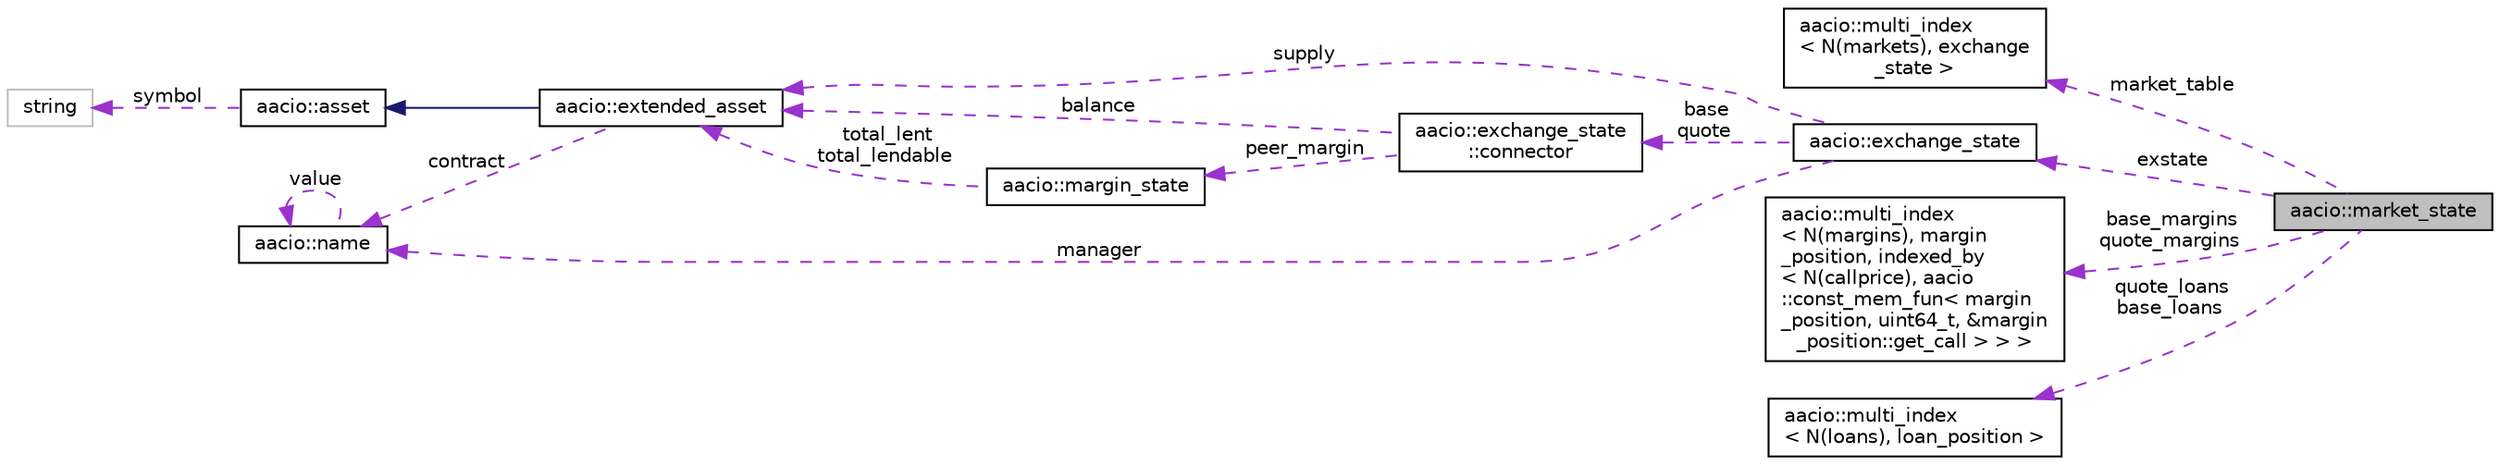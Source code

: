 digraph "aacio::market_state"
{
  edge [fontname="Helvetica",fontsize="10",labelfontname="Helvetica",labelfontsize="10"];
  node [fontname="Helvetica",fontsize="10",shape=record];
  rankdir="LR";
  Node1 [label="aacio::market_state",height=0.2,width=0.4,color="black", fillcolor="grey75", style="filled", fontcolor="black"];
  Node2 -> Node1 [dir="back",color="darkorchid3",fontsize="10",style="dashed",label=" market_table" ];
  Node2 [label="aacio::multi_index\l\< N(markets), exchange\l_state \>",height=0.2,width=0.4,color="black", fillcolor="white", style="filled",URL="$classaacio_1_1multi__index.html"];
  Node3 -> Node1 [dir="back",color="darkorchid3",fontsize="10",style="dashed",label=" exstate" ];
  Node3 [label="aacio::exchange_state",height=0.2,width=0.4,color="black", fillcolor="white", style="filled",URL="$structaacio_1_1exchange__state.html"];
  Node4 -> Node3 [dir="back",color="darkorchid3",fontsize="10",style="dashed",label=" base\nquote" ];
  Node4 [label="aacio::exchange_state\l::connector",height=0.2,width=0.4,color="black", fillcolor="white", style="filled",URL="$structaacio_1_1exchange__state_1_1connector.html"];
  Node5 -> Node4 [dir="back",color="darkorchid3",fontsize="10",style="dashed",label=" balance" ];
  Node5 [label="aacio::extended_asset",height=0.2,width=0.4,color="black", fillcolor="white", style="filled",URL="$structaacio_1_1extended__asset.html"];
  Node6 -> Node5 [dir="back",color="midnightblue",fontsize="10",style="solid"];
  Node6 [label="aacio::asset",height=0.2,width=0.4,color="black", fillcolor="white", style="filled",URL="$structaacio_1_1asset.html"];
  Node7 -> Node6 [dir="back",color="darkorchid3",fontsize="10",style="dashed",label=" symbol" ];
  Node7 [label="string",height=0.2,width=0.4,color="grey75", fillcolor="white", style="filled"];
  Node8 -> Node5 [dir="back",color="darkorchid3",fontsize="10",style="dashed",label=" contract" ];
  Node8 [label="aacio::name",height=0.2,width=0.4,color="black", fillcolor="white", style="filled",URL="$structaacio_1_1name.html",tooltip="wraps a uint64_t to ensure it is only passed to methods that expect a Name "];
  Node8 -> Node8 [dir="back",color="darkorchid3",fontsize="10",style="dashed",label=" value" ];
  Node9 -> Node4 [dir="back",color="darkorchid3",fontsize="10",style="dashed",label=" peer_margin" ];
  Node9 [label="aacio::margin_state",height=0.2,width=0.4,color="black", fillcolor="white", style="filled",URL="$structaacio_1_1margin__state.html"];
  Node5 -> Node9 [dir="back",color="darkorchid3",fontsize="10",style="dashed",label=" total_lent\ntotal_lendable" ];
  Node5 -> Node3 [dir="back",color="darkorchid3",fontsize="10",style="dashed",label=" supply" ];
  Node8 -> Node3 [dir="back",color="darkorchid3",fontsize="10",style="dashed",label=" manager" ];
  Node10 -> Node1 [dir="back",color="darkorchid3",fontsize="10",style="dashed",label=" base_margins\nquote_margins" ];
  Node10 [label="aacio::multi_index\l\< N(margins), margin\l_position, indexed_by\l\< N(callprice), aacio\l::const_mem_fun\< margin\l_position, uint64_t, &margin\l_position::get_call \> \> \>",height=0.2,width=0.4,color="black", fillcolor="white", style="filled",URL="$classaacio_1_1multi__index.html"];
  Node11 -> Node1 [dir="back",color="darkorchid3",fontsize="10",style="dashed",label=" quote_loans\nbase_loans" ];
  Node11 [label="aacio::multi_index\l\< N(loans), loan_position \>",height=0.2,width=0.4,color="black", fillcolor="white", style="filled",URL="$classaacio_1_1multi__index.html"];
}
